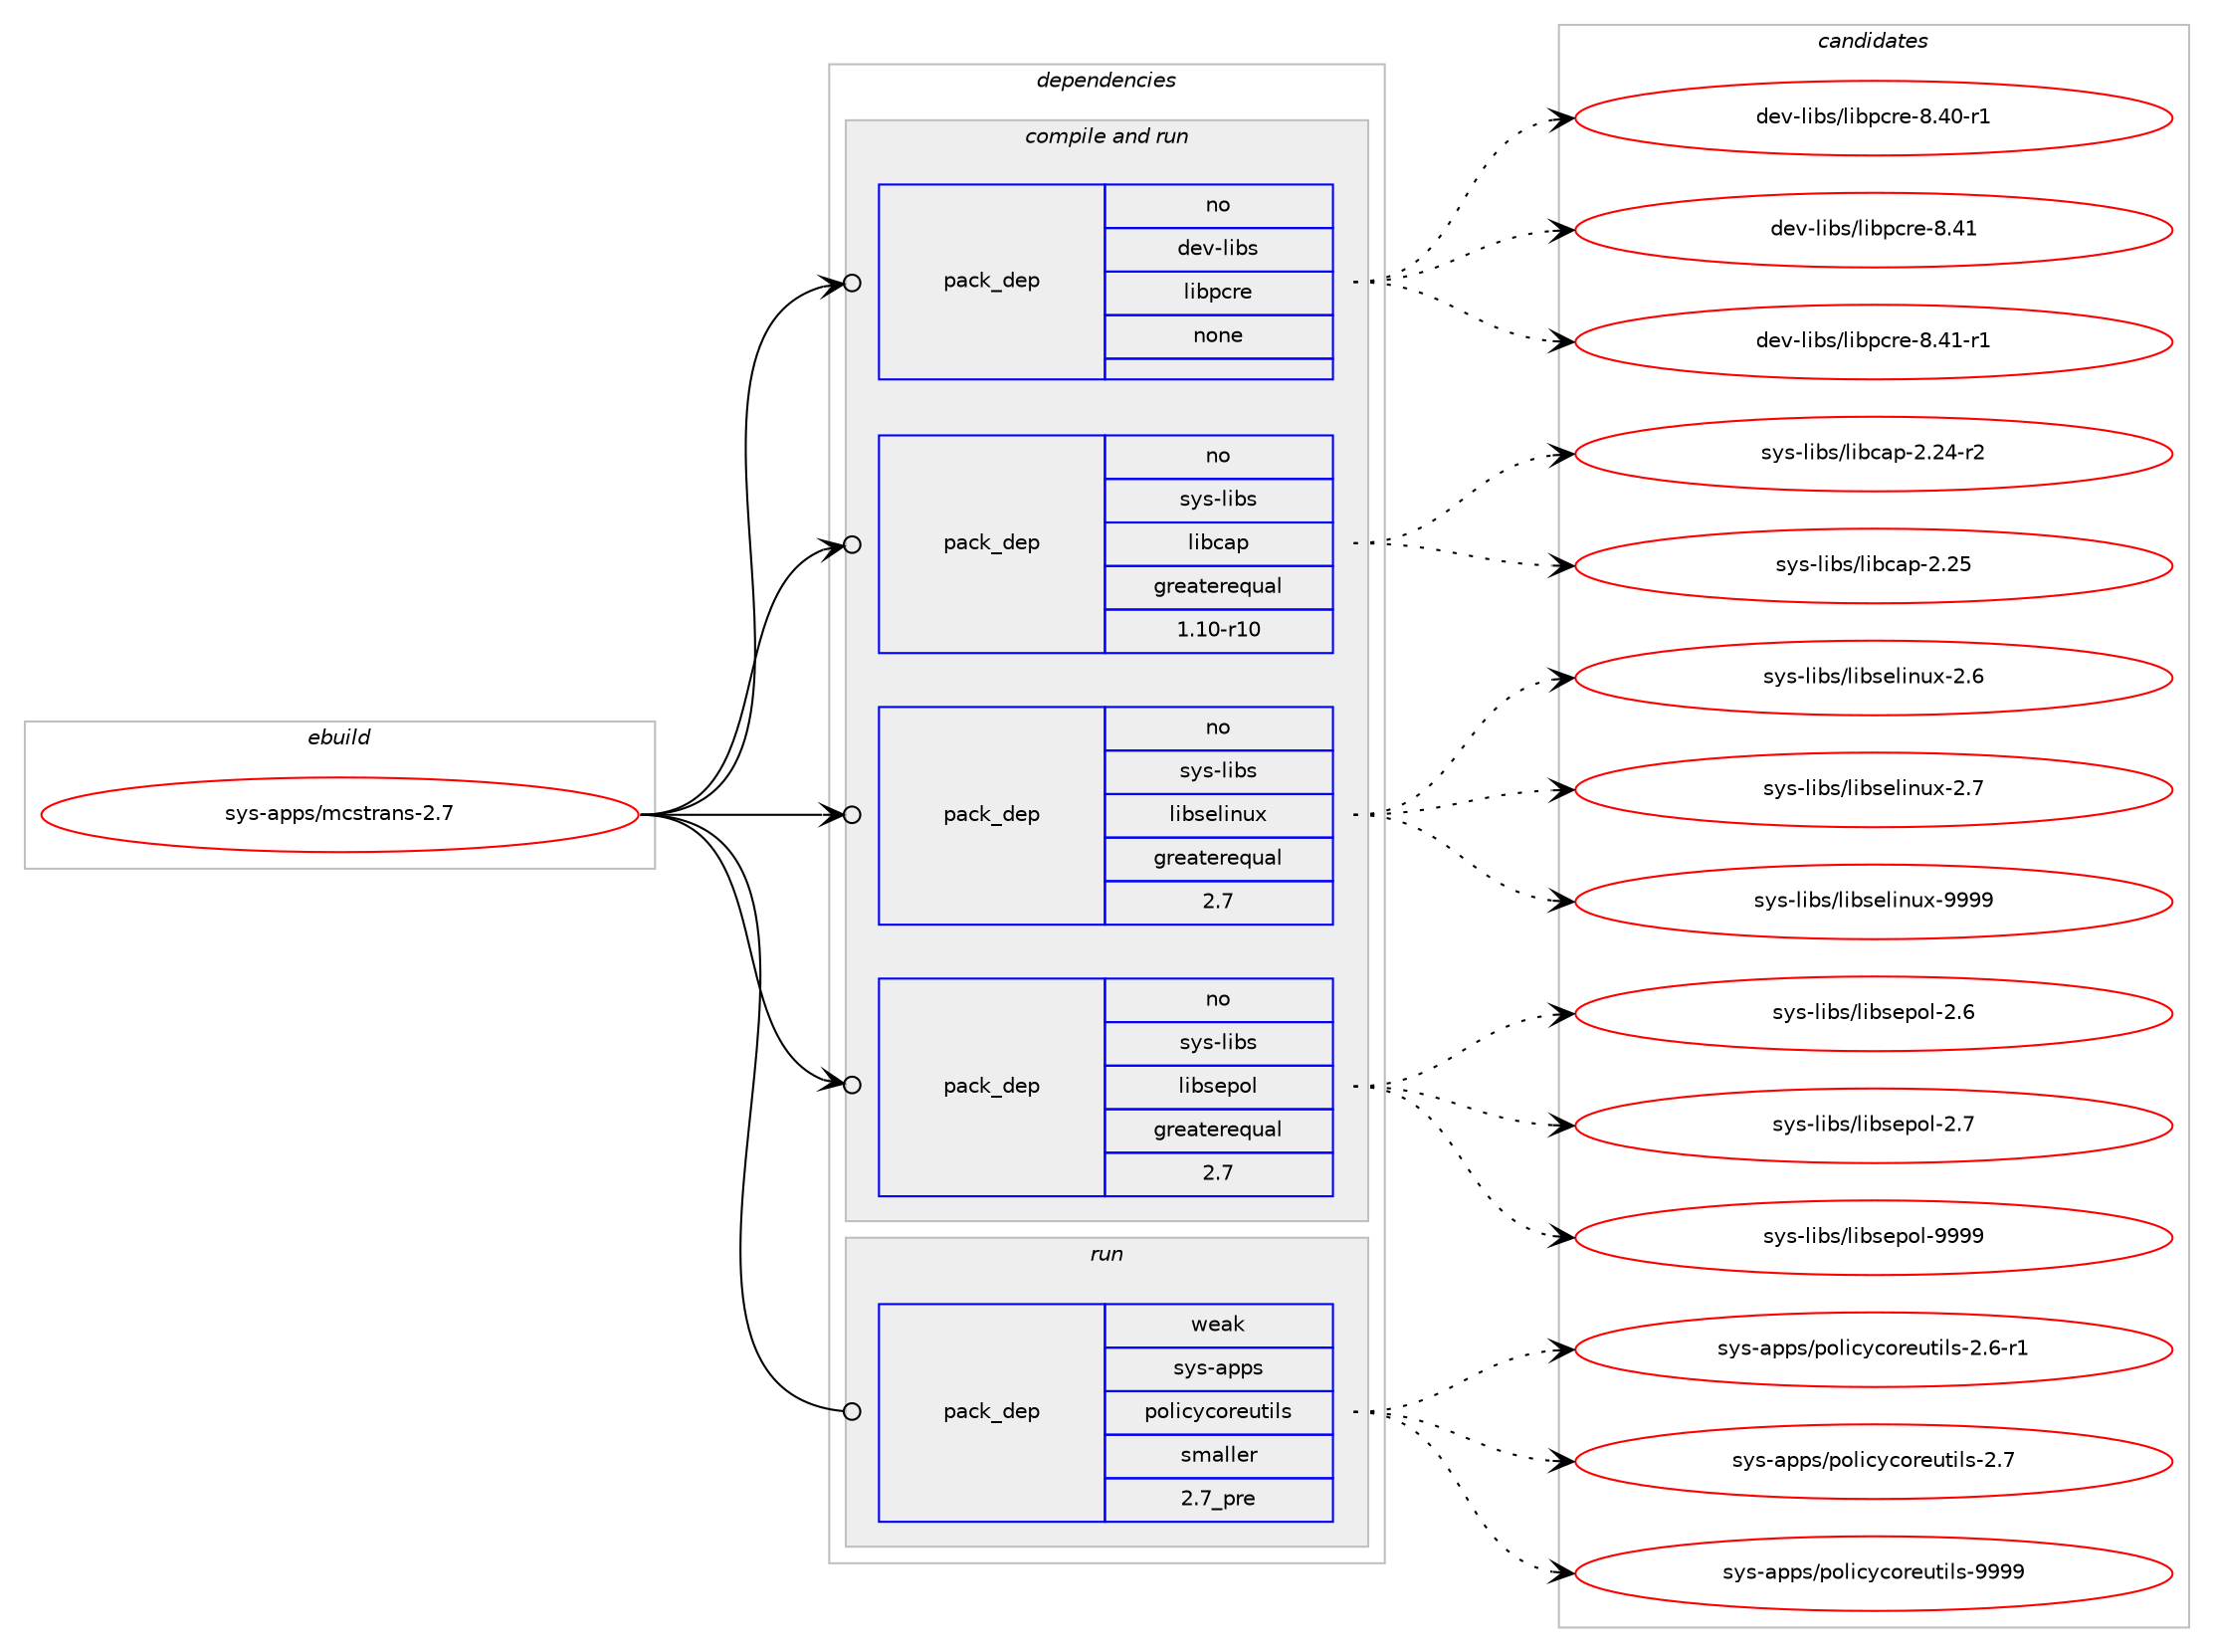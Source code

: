 digraph prolog {

# *************
# Graph options
# *************

newrank=true;
concentrate=true;
compound=true;
graph [rankdir=LR,fontname=Helvetica,fontsize=10,ranksep=1.5];#, ranksep=2.5, nodesep=0.2];
edge  [arrowhead=vee];
node  [fontname=Helvetica,fontsize=10];

# **********
# The ebuild
# **********

subgraph cluster_leftcol {
color=gray;
rank=same;
label=<<i>ebuild</i>>;
id [label="sys-apps/mcstrans-2.7", color=red, width=4, href="../sys-apps/mcstrans-2.7.svg"];
}

# ****************
# The dependencies
# ****************

subgraph cluster_midcol {
color=gray;
label=<<i>dependencies</i>>;
subgraph cluster_compile {
fillcolor="#eeeeee";
style=filled;
label=<<i>compile</i>>;
}
subgraph cluster_compileandrun {
fillcolor="#eeeeee";
style=filled;
label=<<i>compile and run</i>>;
subgraph pack5740 {
dependency6443 [label=<<TABLE BORDER="0" CELLBORDER="1" CELLSPACING="0" CELLPADDING="4" WIDTH="220"><TR><TD ROWSPAN="6" CELLPADDING="30">pack_dep</TD></TR><TR><TD WIDTH="110">no</TD></TR><TR><TD>dev-libs</TD></TR><TR><TD>libpcre</TD></TR><TR><TD>none</TD></TR><TR><TD></TD></TR></TABLE>>, shape=none, color=blue];
}
id:e -> dependency6443:w [weight=20,style="solid",arrowhead="odotvee"];
subgraph pack5741 {
dependency6444 [label=<<TABLE BORDER="0" CELLBORDER="1" CELLSPACING="0" CELLPADDING="4" WIDTH="220"><TR><TD ROWSPAN="6" CELLPADDING="30">pack_dep</TD></TR><TR><TD WIDTH="110">no</TD></TR><TR><TD>sys-libs</TD></TR><TR><TD>libcap</TD></TR><TR><TD>greaterequal</TD></TR><TR><TD>1.10-r10</TD></TR></TABLE>>, shape=none, color=blue];
}
id:e -> dependency6444:w [weight=20,style="solid",arrowhead="odotvee"];
subgraph pack5742 {
dependency6445 [label=<<TABLE BORDER="0" CELLBORDER="1" CELLSPACING="0" CELLPADDING="4" WIDTH="220"><TR><TD ROWSPAN="6" CELLPADDING="30">pack_dep</TD></TR><TR><TD WIDTH="110">no</TD></TR><TR><TD>sys-libs</TD></TR><TR><TD>libselinux</TD></TR><TR><TD>greaterequal</TD></TR><TR><TD>2.7</TD></TR></TABLE>>, shape=none, color=blue];
}
id:e -> dependency6445:w [weight=20,style="solid",arrowhead="odotvee"];
subgraph pack5743 {
dependency6446 [label=<<TABLE BORDER="0" CELLBORDER="1" CELLSPACING="0" CELLPADDING="4" WIDTH="220"><TR><TD ROWSPAN="6" CELLPADDING="30">pack_dep</TD></TR><TR><TD WIDTH="110">no</TD></TR><TR><TD>sys-libs</TD></TR><TR><TD>libsepol</TD></TR><TR><TD>greaterequal</TD></TR><TR><TD>2.7</TD></TR></TABLE>>, shape=none, color=blue];
}
id:e -> dependency6446:w [weight=20,style="solid",arrowhead="odotvee"];
}
subgraph cluster_run {
fillcolor="#eeeeee";
style=filled;
label=<<i>run</i>>;
subgraph pack5744 {
dependency6447 [label=<<TABLE BORDER="0" CELLBORDER="1" CELLSPACING="0" CELLPADDING="4" WIDTH="220"><TR><TD ROWSPAN="6" CELLPADDING="30">pack_dep</TD></TR><TR><TD WIDTH="110">weak</TD></TR><TR><TD>sys-apps</TD></TR><TR><TD>policycoreutils</TD></TR><TR><TD>smaller</TD></TR><TR><TD>2.7_pre</TD></TR></TABLE>>, shape=none, color=blue];
}
id:e -> dependency6447:w [weight=20,style="solid",arrowhead="odot"];
}
}

# **************
# The candidates
# **************

subgraph cluster_choices {
rank=same;
color=gray;
label=<<i>candidates</i>>;

subgraph choice5740 {
color=black;
nodesep=1;
choice100101118451081059811547108105981129911410145564652484511449 [label="dev-libs/libpcre-8.40-r1", color=red, width=4,href="../dev-libs/libpcre-8.40-r1.svg"];
choice10010111845108105981154710810598112991141014556465249 [label="dev-libs/libpcre-8.41", color=red, width=4,href="../dev-libs/libpcre-8.41.svg"];
choice100101118451081059811547108105981129911410145564652494511449 [label="dev-libs/libpcre-8.41-r1", color=red, width=4,href="../dev-libs/libpcre-8.41-r1.svg"];
dependency6443:e -> choice100101118451081059811547108105981129911410145564652484511449:w [style=dotted,weight="100"];
dependency6443:e -> choice10010111845108105981154710810598112991141014556465249:w [style=dotted,weight="100"];
dependency6443:e -> choice100101118451081059811547108105981129911410145564652494511449:w [style=dotted,weight="100"];
}
subgraph choice5741 {
color=black;
nodesep=1;
choice11512111545108105981154710810598999711245504650524511450 [label="sys-libs/libcap-2.24-r2", color=red, width=4,href="../sys-libs/libcap-2.24-r2.svg"];
choice1151211154510810598115471081059899971124550465053 [label="sys-libs/libcap-2.25", color=red, width=4,href="../sys-libs/libcap-2.25.svg"];
dependency6444:e -> choice11512111545108105981154710810598999711245504650524511450:w [style=dotted,weight="100"];
dependency6444:e -> choice1151211154510810598115471081059899971124550465053:w [style=dotted,weight="100"];
}
subgraph choice5742 {
color=black;
nodesep=1;
choice1151211154510810598115471081059811510110810511011712045504654 [label="sys-libs/libselinux-2.6", color=red, width=4,href="../sys-libs/libselinux-2.6.svg"];
choice1151211154510810598115471081059811510110810511011712045504655 [label="sys-libs/libselinux-2.7", color=red, width=4,href="../sys-libs/libselinux-2.7.svg"];
choice115121115451081059811547108105981151011081051101171204557575757 [label="sys-libs/libselinux-9999", color=red, width=4,href="../sys-libs/libselinux-9999.svg"];
dependency6445:e -> choice1151211154510810598115471081059811510110810511011712045504654:w [style=dotted,weight="100"];
dependency6445:e -> choice1151211154510810598115471081059811510110810511011712045504655:w [style=dotted,weight="100"];
dependency6445:e -> choice115121115451081059811547108105981151011081051101171204557575757:w [style=dotted,weight="100"];
}
subgraph choice5743 {
color=black;
nodesep=1;
choice1151211154510810598115471081059811510111211110845504654 [label="sys-libs/libsepol-2.6", color=red, width=4,href="../sys-libs/libsepol-2.6.svg"];
choice1151211154510810598115471081059811510111211110845504655 [label="sys-libs/libsepol-2.7", color=red, width=4,href="../sys-libs/libsepol-2.7.svg"];
choice115121115451081059811547108105981151011121111084557575757 [label="sys-libs/libsepol-9999", color=red, width=4,href="../sys-libs/libsepol-9999.svg"];
dependency6446:e -> choice1151211154510810598115471081059811510111211110845504654:w [style=dotted,weight="100"];
dependency6446:e -> choice1151211154510810598115471081059811510111211110845504655:w [style=dotted,weight="100"];
dependency6446:e -> choice115121115451081059811547108105981151011121111084557575757:w [style=dotted,weight="100"];
}
subgraph choice5744 {
color=black;
nodesep=1;
choice1151211154597112112115471121111081059912199111114101117116105108115455046544511449 [label="sys-apps/policycoreutils-2.6-r1", color=red, width=4,href="../sys-apps/policycoreutils-2.6-r1.svg"];
choice115121115459711211211547112111108105991219911111410111711610510811545504655 [label="sys-apps/policycoreutils-2.7", color=red, width=4,href="../sys-apps/policycoreutils-2.7.svg"];
choice11512111545971121121154711211110810599121991111141011171161051081154557575757 [label="sys-apps/policycoreutils-9999", color=red, width=4,href="../sys-apps/policycoreutils-9999.svg"];
dependency6447:e -> choice1151211154597112112115471121111081059912199111114101117116105108115455046544511449:w [style=dotted,weight="100"];
dependency6447:e -> choice115121115459711211211547112111108105991219911111410111711610510811545504655:w [style=dotted,weight="100"];
dependency6447:e -> choice11512111545971121121154711211110810599121991111141011171161051081154557575757:w [style=dotted,weight="100"];
}
}

}
